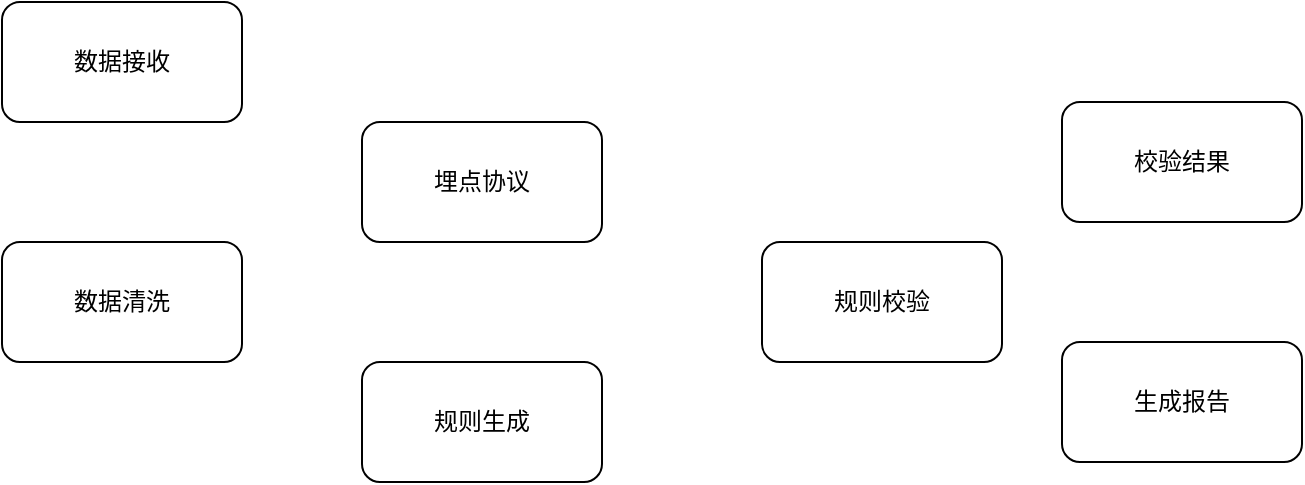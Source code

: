 <mxfile version="22.0.4" type="github">
  <diagram name="第 1 页" id="S5hOnzUga7C1LzfeWx9W">
    <mxGraphModel dx="1386" dy="751" grid="1" gridSize="10" guides="1" tooltips="1" connect="1" arrows="1" fold="1" page="1" pageScale="1" pageWidth="827" pageHeight="1169" math="0" shadow="0">
      <root>
        <mxCell id="0" />
        <mxCell id="1" parent="0" />
        <mxCell id="NDBwNhITzVO1JYGbLGj0-1" value="数据接收" style="rounded=1;whiteSpace=wrap;html=1;" vertex="1" parent="1">
          <mxGeometry x="120" y="370" width="120" height="60" as="geometry" />
        </mxCell>
        <mxCell id="NDBwNhITzVO1JYGbLGj0-2" value="数据清洗" style="rounded=1;whiteSpace=wrap;html=1;" vertex="1" parent="1">
          <mxGeometry x="120" y="490" width="120" height="60" as="geometry" />
        </mxCell>
        <mxCell id="NDBwNhITzVO1JYGbLGj0-3" value="埋点协议" style="rounded=1;whiteSpace=wrap;html=1;" vertex="1" parent="1">
          <mxGeometry x="300" y="430" width="120" height="60" as="geometry" />
        </mxCell>
        <mxCell id="NDBwNhITzVO1JYGbLGj0-4" value="规则生成" style="rounded=1;whiteSpace=wrap;html=1;" vertex="1" parent="1">
          <mxGeometry x="300" y="550" width="120" height="60" as="geometry" />
        </mxCell>
        <mxCell id="NDBwNhITzVO1JYGbLGj0-5" value="规则校验" style="rounded=1;whiteSpace=wrap;html=1;" vertex="1" parent="1">
          <mxGeometry x="500" y="490" width="120" height="60" as="geometry" />
        </mxCell>
        <mxCell id="NDBwNhITzVO1JYGbLGj0-6" value="校验结果" style="rounded=1;whiteSpace=wrap;html=1;" vertex="1" parent="1">
          <mxGeometry x="650" y="420" width="120" height="60" as="geometry" />
        </mxCell>
        <mxCell id="NDBwNhITzVO1JYGbLGj0-7" value="生成报告" style="rounded=1;whiteSpace=wrap;html=1;" vertex="1" parent="1">
          <mxGeometry x="650" y="540" width="120" height="60" as="geometry" />
        </mxCell>
      </root>
    </mxGraphModel>
  </diagram>
</mxfile>

